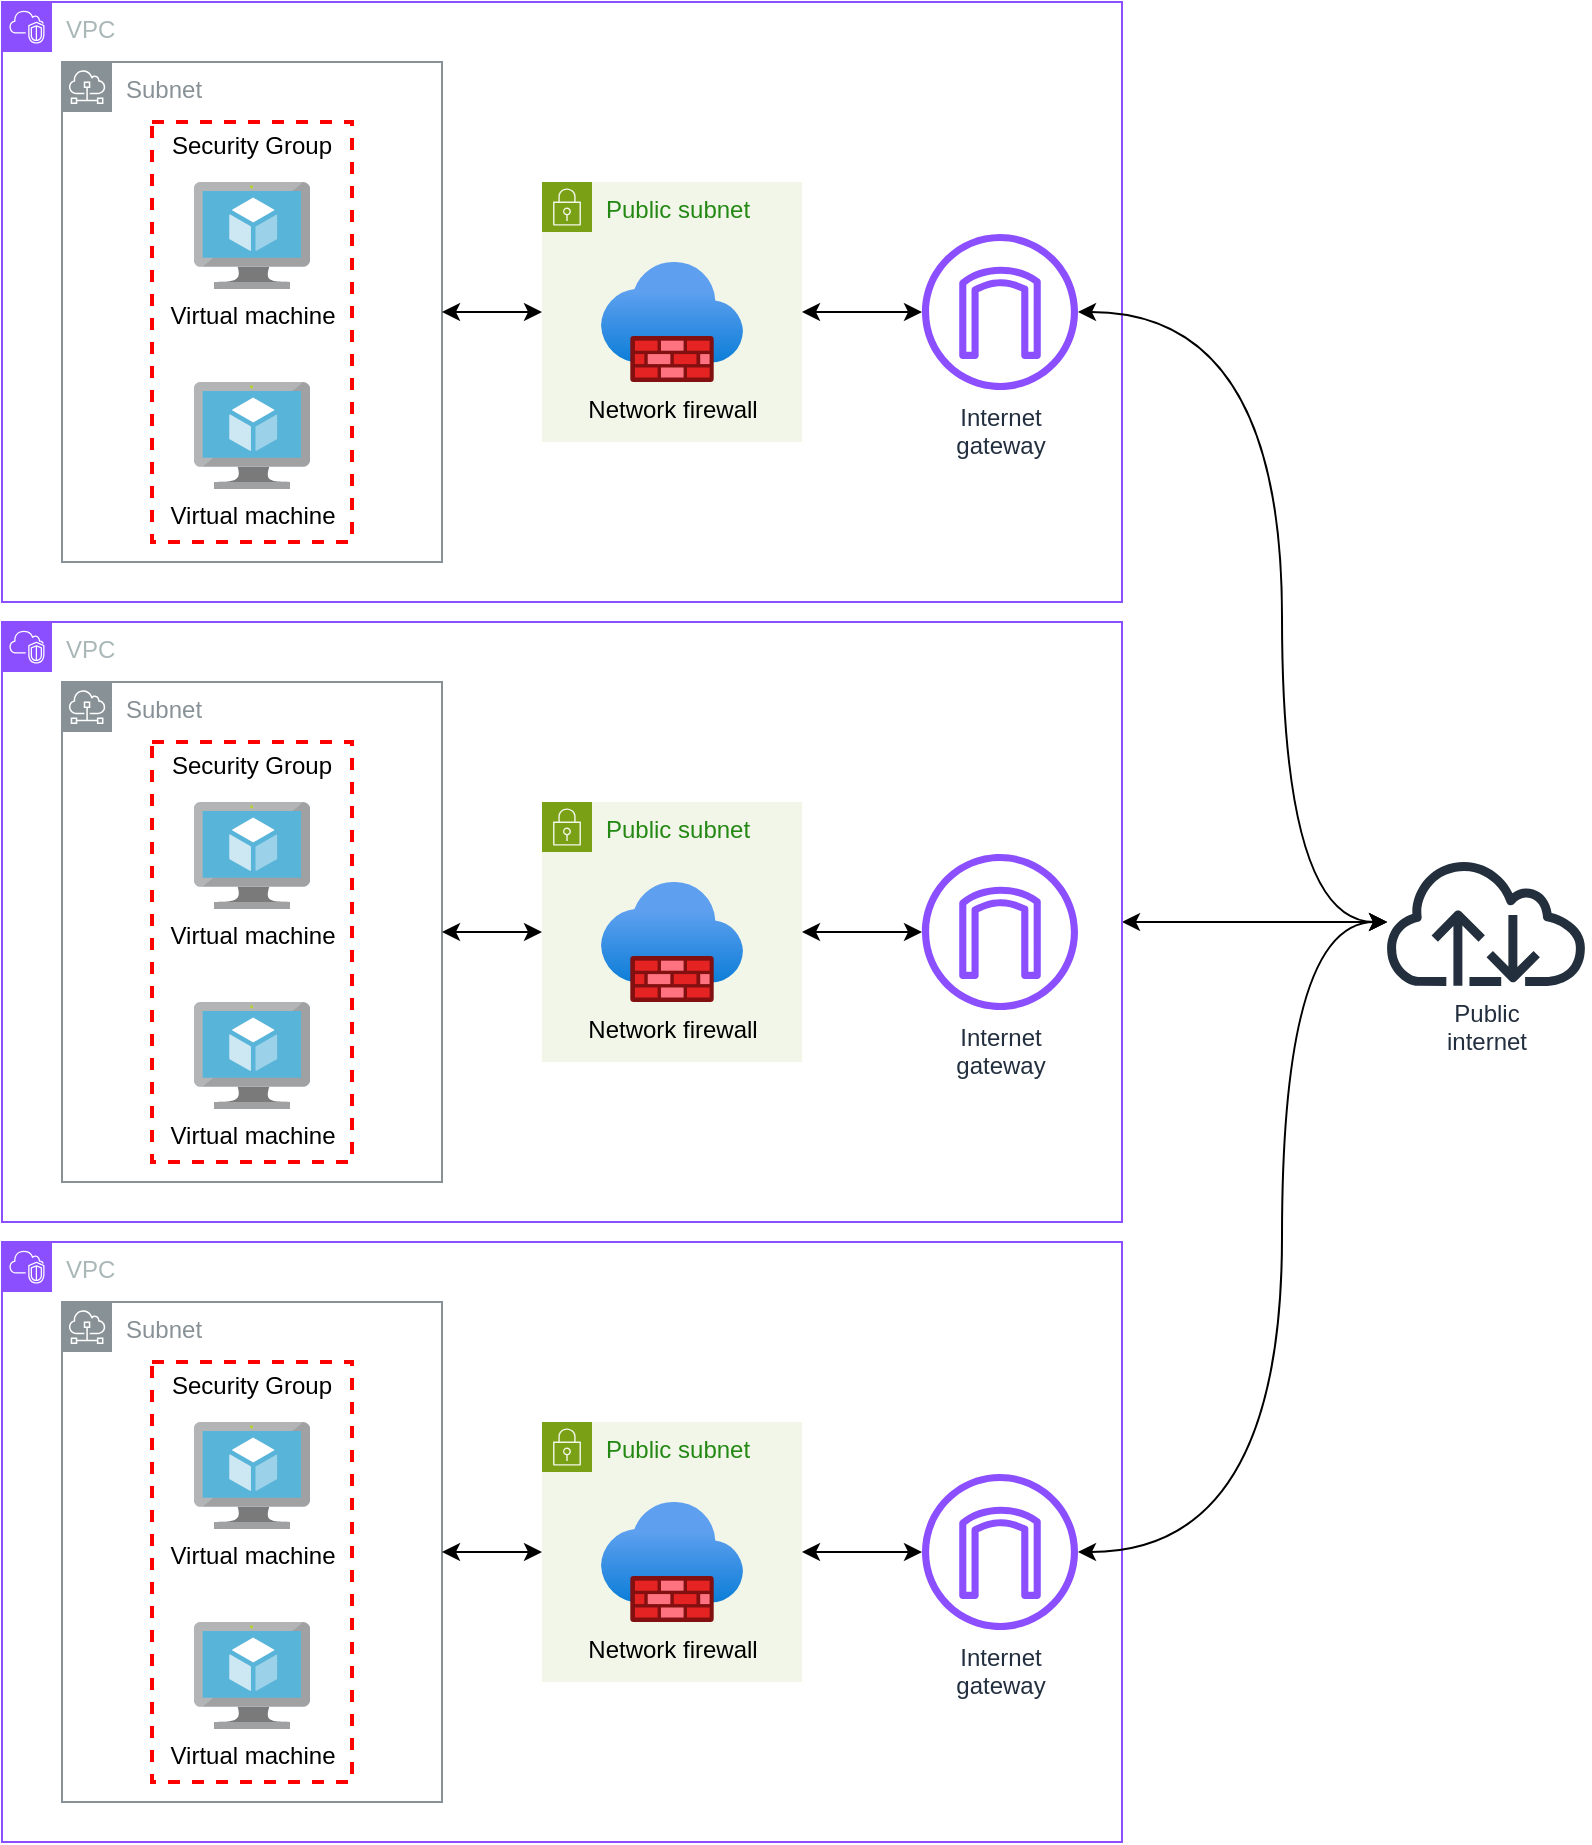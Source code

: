<mxfile version="26.1.1">
  <diagram name="Page-1" id="fFQ6WQgZWspTpNPEQZPx">
    <mxGraphModel dx="2206" dy="1152" grid="1" gridSize="10" guides="1" tooltips="1" connect="1" arrows="1" fold="1" page="1" pageScale="1" pageWidth="850" pageHeight="1100" math="0" shadow="0">
      <root>
        <mxCell id="0" />
        <mxCell id="1" parent="0" />
        <mxCell id="U5_Onp9Ch5R1h0iRhutX-220" value="&lt;div&gt;Public&lt;/div&gt;&lt;div&gt;internet&lt;/div&gt;" style="sketch=0;outlineConnect=0;fontColor=#232F3E;gradientColor=none;fillColor=#232F3D;strokeColor=none;dashed=0;verticalLabelPosition=bottom;verticalAlign=top;align=center;html=1;fontSize=12;fontStyle=0;aspect=fixed;pointerEvents=1;shape=mxgraph.aws4.internet;" vertex="1" parent="1">
          <mxGeometry x="730" y="448" width="104" height="64" as="geometry" />
        </mxCell>
        <mxCell id="U5_Onp9Ch5R1h0iRhutX-193" value="VPC" style="points=[[0,0],[0.25,0],[0.5,0],[0.75,0],[1,0],[1,0.25],[1,0.5],[1,0.75],[1,1],[0.75,1],[0.5,1],[0.25,1],[0,1],[0,0.75],[0,0.5],[0,0.25]];outlineConnect=0;gradientColor=none;html=1;whiteSpace=wrap;fontSize=12;fontStyle=0;container=1;pointerEvents=0;collapsible=0;recursiveResize=0;shape=mxgraph.aws4.group;grIcon=mxgraph.aws4.group_vpc2;strokeColor=#8C4FFF;fillColor=none;verticalAlign=top;align=left;spacingLeft=30;fontColor=#AAB7B8;dashed=0;" vertex="1" parent="1">
          <mxGeometry x="40" y="20" width="560" height="300" as="geometry" />
        </mxCell>
        <mxCell id="U5_Onp9Ch5R1h0iRhutX-224" value="Public subnet" style="points=[[0,0],[0.25,0],[0.5,0],[0.75,0],[1,0],[1,0.25],[1,0.5],[1,0.75],[1,1],[0.75,1],[0.5,1],[0.25,1],[0,1],[0,0.75],[0,0.5],[0,0.25]];outlineConnect=0;gradientColor=none;html=1;whiteSpace=wrap;fontSize=12;fontStyle=0;container=1;pointerEvents=0;collapsible=0;recursiveResize=0;shape=mxgraph.aws4.group;grIcon=mxgraph.aws4.group_security_group;grStroke=0;strokeColor=#7AA116;fillColor=#F2F6E8;verticalAlign=top;align=left;spacingLeft=30;fontColor=#248814;dashed=0;" vertex="1" parent="U5_Onp9Ch5R1h0iRhutX-193">
          <mxGeometry x="270" y="90" width="130" height="130" as="geometry" />
        </mxCell>
        <mxCell id="U5_Onp9Ch5R1h0iRhutX-201" value="&lt;span style=&quot;&quot;&gt;Network firewall&lt;/span&gt;" style="image;aspect=fixed;html=1;points=[];align=center;fontSize=12;image=img/lib/azure2/networking/Firewalls.svg;labelBackgroundColor=light-dark(#f2f6e8, #ededed);" vertex="1" parent="U5_Onp9Ch5R1h0iRhutX-224">
          <mxGeometry x="29.5" y="40" width="71" height="60" as="geometry" />
        </mxCell>
        <mxCell id="U5_Onp9Ch5R1h0iRhutX-197" value="Subnet" style="sketch=0;outlineConnect=0;gradientColor=none;html=1;whiteSpace=wrap;fontSize=12;fontStyle=0;shape=mxgraph.aws4.group;grIcon=mxgraph.aws4.group_subnet;strokeColor=#879196;fillColor=none;verticalAlign=top;align=left;spacingLeft=30;fontColor=#879196;dashed=0;" vertex="1" parent="U5_Onp9Ch5R1h0iRhutX-193">
          <mxGeometry x="30" y="30" width="190" height="250.0" as="geometry" />
        </mxCell>
        <mxCell id="U5_Onp9Ch5R1h0iRhutX-225" style="edgeStyle=orthogonalEdgeStyle;rounded=0;orthogonalLoop=1;jettySize=auto;html=1;startArrow=classic;startFill=1;" edge="1" parent="U5_Onp9Ch5R1h0iRhutX-193" source="U5_Onp9Ch5R1h0iRhutX-224" target="U5_Onp9Ch5R1h0iRhutX-197">
          <mxGeometry relative="1" as="geometry" />
        </mxCell>
        <mxCell id="U5_Onp9Ch5R1h0iRhutX-198" value="Security Group" style="fontStyle=0;verticalAlign=top;align=center;spacingTop=-2;fillColor=none;rounded=0;whiteSpace=wrap;html=1;strokeColor=#FF0000;strokeWidth=2;dashed=1;container=0;collapsible=0;expand=0;recursiveResize=0;" vertex="1" parent="U5_Onp9Ch5R1h0iRhutX-193">
          <mxGeometry x="75" y="60" width="100" height="210" as="geometry" />
        </mxCell>
        <mxCell id="U5_Onp9Ch5R1h0iRhutX-196" value="&lt;div&gt;Virtual machine&lt;/div&gt;" style="image;sketch=0;aspect=fixed;html=1;points=[];align=center;fontSize=12;image=img/lib/mscae/Virtual_Machine.svg;" vertex="1" parent="U5_Onp9Ch5R1h0iRhutX-193">
          <mxGeometry x="95.932" y="89.999" width="58.14" height="53.488" as="geometry" />
        </mxCell>
        <mxCell id="U5_Onp9Ch5R1h0iRhutX-195" value="&lt;div&gt;Virtual machine&lt;/div&gt;" style="image;sketch=0;aspect=fixed;html=1;points=[];align=center;fontSize=12;image=img/lib/mscae/Virtual_Machine.svg;" vertex="1" parent="U5_Onp9Ch5R1h0iRhutX-193">
          <mxGeometry x="95.932" y="189.998" width="58.14" height="53.488" as="geometry" />
        </mxCell>
        <mxCell id="U5_Onp9Ch5R1h0iRhutX-257" value="&lt;div&gt;Internet&lt;/div&gt;&lt;div&gt;gateway&lt;/div&gt;" style="sketch=0;outlineConnect=0;fontColor=#232F3E;gradientColor=none;fillColor=#8C4FFF;strokeColor=none;dashed=0;verticalLabelPosition=bottom;verticalAlign=top;align=center;html=1;fontSize=12;fontStyle=0;aspect=fixed;pointerEvents=1;shape=mxgraph.aws4.internet_gateway;" vertex="1" parent="U5_Onp9Ch5R1h0iRhutX-193">
          <mxGeometry x="460" y="116" width="78" height="78" as="geometry" />
        </mxCell>
        <mxCell id="U5_Onp9Ch5R1h0iRhutX-256" value="" style="edgeStyle=orthogonalEdgeStyle;rounded=0;orthogonalLoop=1;jettySize=auto;html=1;startArrow=classic;startFill=1;curved=1;" edge="1" parent="U5_Onp9Ch5R1h0iRhutX-193" source="U5_Onp9Ch5R1h0iRhutX-224" target="U5_Onp9Ch5R1h0iRhutX-257">
          <mxGeometry relative="1" as="geometry">
            <mxPoint x="125" y="460" as="sourcePoint" />
            <mxPoint x="395" y="660" as="targetPoint" />
            <Array as="points" />
          </mxGeometry>
        </mxCell>
        <mxCell id="U5_Onp9Ch5R1h0iRhutX-284" style="edgeStyle=orthogonalEdgeStyle;rounded=0;orthogonalLoop=1;jettySize=auto;html=1;curved=1;startArrow=classic;startFill=1;" edge="1" parent="1" source="U5_Onp9Ch5R1h0iRhutX-263" target="U5_Onp9Ch5R1h0iRhutX-220">
          <mxGeometry relative="1" as="geometry" />
        </mxCell>
        <mxCell id="U5_Onp9Ch5R1h0iRhutX-263" value="VPC" style="points=[[0,0],[0.25,0],[0.5,0],[0.75,0],[1,0],[1,0.25],[1,0.5],[1,0.75],[1,1],[0.75,1],[0.5,1],[0.25,1],[0,1],[0,0.75],[0,0.5],[0,0.25]];outlineConnect=0;gradientColor=none;html=1;whiteSpace=wrap;fontSize=12;fontStyle=0;container=1;pointerEvents=0;collapsible=0;recursiveResize=0;shape=mxgraph.aws4.group;grIcon=mxgraph.aws4.group_vpc2;strokeColor=#8C4FFF;fillColor=none;verticalAlign=top;align=left;spacingLeft=30;fontColor=#AAB7B8;dashed=0;" vertex="1" parent="1">
          <mxGeometry x="40" y="330" width="560" height="300" as="geometry" />
        </mxCell>
        <mxCell id="U5_Onp9Ch5R1h0iRhutX-264" value="Public subnet" style="points=[[0,0],[0.25,0],[0.5,0],[0.75,0],[1,0],[1,0.25],[1,0.5],[1,0.75],[1,1],[0.75,1],[0.5,1],[0.25,1],[0,1],[0,0.75],[0,0.5],[0,0.25]];outlineConnect=0;gradientColor=none;html=1;whiteSpace=wrap;fontSize=12;fontStyle=0;container=1;pointerEvents=0;collapsible=0;recursiveResize=0;shape=mxgraph.aws4.group;grIcon=mxgraph.aws4.group_security_group;grStroke=0;strokeColor=#7AA116;fillColor=#F2F6E8;verticalAlign=top;align=left;spacingLeft=30;fontColor=#248814;dashed=0;" vertex="1" parent="U5_Onp9Ch5R1h0iRhutX-263">
          <mxGeometry x="270" y="90" width="130" height="130" as="geometry" />
        </mxCell>
        <mxCell id="U5_Onp9Ch5R1h0iRhutX-265" value="&lt;span style=&quot;&quot;&gt;Network firewall&lt;/span&gt;" style="image;aspect=fixed;html=1;points=[];align=center;fontSize=12;image=img/lib/azure2/networking/Firewalls.svg;labelBackgroundColor=light-dark(#f2f6e8, #ededed);" vertex="1" parent="U5_Onp9Ch5R1h0iRhutX-264">
          <mxGeometry x="29.5" y="40" width="71" height="60" as="geometry" />
        </mxCell>
        <mxCell id="U5_Onp9Ch5R1h0iRhutX-266" value="Subnet" style="sketch=0;outlineConnect=0;gradientColor=none;html=1;whiteSpace=wrap;fontSize=12;fontStyle=0;shape=mxgraph.aws4.group;grIcon=mxgraph.aws4.group_subnet;strokeColor=#879196;fillColor=none;verticalAlign=top;align=left;spacingLeft=30;fontColor=#879196;dashed=0;" vertex="1" parent="U5_Onp9Ch5R1h0iRhutX-263">
          <mxGeometry x="30" y="30" width="190" height="250.0" as="geometry" />
        </mxCell>
        <mxCell id="U5_Onp9Ch5R1h0iRhutX-267" style="edgeStyle=orthogonalEdgeStyle;rounded=0;orthogonalLoop=1;jettySize=auto;html=1;startArrow=classic;startFill=1;" edge="1" parent="U5_Onp9Ch5R1h0iRhutX-263" source="U5_Onp9Ch5R1h0iRhutX-264" target="U5_Onp9Ch5R1h0iRhutX-266">
          <mxGeometry relative="1" as="geometry" />
        </mxCell>
        <mxCell id="U5_Onp9Ch5R1h0iRhutX-268" value="Security Group" style="fontStyle=0;verticalAlign=top;align=center;spacingTop=-2;fillColor=none;rounded=0;whiteSpace=wrap;html=1;strokeColor=#FF0000;strokeWidth=2;dashed=1;container=0;collapsible=0;expand=0;recursiveResize=0;" vertex="1" parent="U5_Onp9Ch5R1h0iRhutX-263">
          <mxGeometry x="75" y="60" width="100" height="210" as="geometry" />
        </mxCell>
        <mxCell id="U5_Onp9Ch5R1h0iRhutX-269" value="&lt;div&gt;Virtual machine&lt;/div&gt;" style="image;sketch=0;aspect=fixed;html=1;points=[];align=center;fontSize=12;image=img/lib/mscae/Virtual_Machine.svg;" vertex="1" parent="U5_Onp9Ch5R1h0iRhutX-263">
          <mxGeometry x="95.932" y="89.999" width="58.14" height="53.488" as="geometry" />
        </mxCell>
        <mxCell id="U5_Onp9Ch5R1h0iRhutX-270" value="&lt;div&gt;Virtual machine&lt;/div&gt;" style="image;sketch=0;aspect=fixed;html=1;points=[];align=center;fontSize=12;image=img/lib/mscae/Virtual_Machine.svg;" vertex="1" parent="U5_Onp9Ch5R1h0iRhutX-263">
          <mxGeometry x="95.932" y="189.998" width="58.14" height="53.488" as="geometry" />
        </mxCell>
        <mxCell id="U5_Onp9Ch5R1h0iRhutX-271" value="&lt;div&gt;Internet&lt;/div&gt;&lt;div&gt;gateway&lt;/div&gt;" style="sketch=0;outlineConnect=0;fontColor=#232F3E;gradientColor=none;fillColor=#8C4FFF;strokeColor=none;dashed=0;verticalLabelPosition=bottom;verticalAlign=top;align=center;html=1;fontSize=12;fontStyle=0;aspect=fixed;pointerEvents=1;shape=mxgraph.aws4.internet_gateway;" vertex="1" parent="U5_Onp9Ch5R1h0iRhutX-263">
          <mxGeometry x="460" y="116" width="78" height="78" as="geometry" />
        </mxCell>
        <mxCell id="U5_Onp9Ch5R1h0iRhutX-272" value="" style="edgeStyle=orthogonalEdgeStyle;rounded=0;orthogonalLoop=1;jettySize=auto;html=1;startArrow=classic;startFill=1;curved=1;" edge="1" parent="U5_Onp9Ch5R1h0iRhutX-263" source="U5_Onp9Ch5R1h0iRhutX-264" target="U5_Onp9Ch5R1h0iRhutX-271">
          <mxGeometry relative="1" as="geometry">
            <mxPoint x="125" y="460" as="sourcePoint" />
            <mxPoint x="395" y="660" as="targetPoint" />
            <Array as="points" />
          </mxGeometry>
        </mxCell>
        <mxCell id="U5_Onp9Ch5R1h0iRhutX-273" value="VPC" style="points=[[0,0],[0.25,0],[0.5,0],[0.75,0],[1,0],[1,0.25],[1,0.5],[1,0.75],[1,1],[0.75,1],[0.5,1],[0.25,1],[0,1],[0,0.75],[0,0.5],[0,0.25]];outlineConnect=0;gradientColor=none;html=1;whiteSpace=wrap;fontSize=12;fontStyle=0;container=1;pointerEvents=0;collapsible=0;recursiveResize=0;shape=mxgraph.aws4.group;grIcon=mxgraph.aws4.group_vpc2;strokeColor=#8C4FFF;fillColor=none;verticalAlign=top;align=left;spacingLeft=30;fontColor=#AAB7B8;dashed=0;" vertex="1" parent="1">
          <mxGeometry x="40" y="640" width="560" height="300" as="geometry" />
        </mxCell>
        <mxCell id="U5_Onp9Ch5R1h0iRhutX-274" value="Public subnet" style="points=[[0,0],[0.25,0],[0.5,0],[0.75,0],[1,0],[1,0.25],[1,0.5],[1,0.75],[1,1],[0.75,1],[0.5,1],[0.25,1],[0,1],[0,0.75],[0,0.5],[0,0.25]];outlineConnect=0;gradientColor=none;html=1;whiteSpace=wrap;fontSize=12;fontStyle=0;container=1;pointerEvents=0;collapsible=0;recursiveResize=0;shape=mxgraph.aws4.group;grIcon=mxgraph.aws4.group_security_group;grStroke=0;strokeColor=#7AA116;fillColor=#F2F6E8;verticalAlign=top;align=left;spacingLeft=30;fontColor=#248814;dashed=0;" vertex="1" parent="U5_Onp9Ch5R1h0iRhutX-273">
          <mxGeometry x="270" y="90" width="130" height="130" as="geometry" />
        </mxCell>
        <mxCell id="U5_Onp9Ch5R1h0iRhutX-275" value="&lt;span style=&quot;&quot;&gt;Network firewall&lt;/span&gt;" style="image;aspect=fixed;html=1;points=[];align=center;fontSize=12;image=img/lib/azure2/networking/Firewalls.svg;labelBackgroundColor=light-dark(#f2f6e8, #ededed);" vertex="1" parent="U5_Onp9Ch5R1h0iRhutX-274">
          <mxGeometry x="29.5" y="40" width="71" height="60" as="geometry" />
        </mxCell>
        <mxCell id="U5_Onp9Ch5R1h0iRhutX-276" value="Subnet" style="sketch=0;outlineConnect=0;gradientColor=none;html=1;whiteSpace=wrap;fontSize=12;fontStyle=0;shape=mxgraph.aws4.group;grIcon=mxgraph.aws4.group_subnet;strokeColor=#879196;fillColor=none;verticalAlign=top;align=left;spacingLeft=30;fontColor=#879196;dashed=0;" vertex="1" parent="U5_Onp9Ch5R1h0iRhutX-273">
          <mxGeometry x="30" y="30" width="190" height="250.0" as="geometry" />
        </mxCell>
        <mxCell id="U5_Onp9Ch5R1h0iRhutX-277" style="edgeStyle=orthogonalEdgeStyle;rounded=0;orthogonalLoop=1;jettySize=auto;html=1;startArrow=classic;startFill=1;" edge="1" parent="U5_Onp9Ch5R1h0iRhutX-273" source="U5_Onp9Ch5R1h0iRhutX-274" target="U5_Onp9Ch5R1h0iRhutX-276">
          <mxGeometry relative="1" as="geometry" />
        </mxCell>
        <mxCell id="U5_Onp9Ch5R1h0iRhutX-278" value="Security Group" style="fontStyle=0;verticalAlign=top;align=center;spacingTop=-2;fillColor=none;rounded=0;whiteSpace=wrap;html=1;strokeColor=#FF0000;strokeWidth=2;dashed=1;container=0;collapsible=0;expand=0;recursiveResize=0;" vertex="1" parent="U5_Onp9Ch5R1h0iRhutX-273">
          <mxGeometry x="75" y="60" width="100" height="210" as="geometry" />
        </mxCell>
        <mxCell id="U5_Onp9Ch5R1h0iRhutX-279" value="&lt;div&gt;Virtual machine&lt;/div&gt;" style="image;sketch=0;aspect=fixed;html=1;points=[];align=center;fontSize=12;image=img/lib/mscae/Virtual_Machine.svg;" vertex="1" parent="U5_Onp9Ch5R1h0iRhutX-273">
          <mxGeometry x="95.932" y="89.999" width="58.14" height="53.488" as="geometry" />
        </mxCell>
        <mxCell id="U5_Onp9Ch5R1h0iRhutX-280" value="&lt;div&gt;Virtual machine&lt;/div&gt;" style="image;sketch=0;aspect=fixed;html=1;points=[];align=center;fontSize=12;image=img/lib/mscae/Virtual_Machine.svg;" vertex="1" parent="U5_Onp9Ch5R1h0iRhutX-273">
          <mxGeometry x="95.932" y="189.998" width="58.14" height="53.488" as="geometry" />
        </mxCell>
        <mxCell id="U5_Onp9Ch5R1h0iRhutX-281" value="&lt;div&gt;Internet&lt;/div&gt;&lt;div&gt;gateway&lt;/div&gt;" style="sketch=0;outlineConnect=0;fontColor=#232F3E;gradientColor=none;fillColor=#8C4FFF;strokeColor=none;dashed=0;verticalLabelPosition=bottom;verticalAlign=top;align=center;html=1;fontSize=12;fontStyle=0;aspect=fixed;pointerEvents=1;shape=mxgraph.aws4.internet_gateway;" vertex="1" parent="U5_Onp9Ch5R1h0iRhutX-273">
          <mxGeometry x="460" y="116" width="78" height="78" as="geometry" />
        </mxCell>
        <mxCell id="U5_Onp9Ch5R1h0iRhutX-282" value="" style="edgeStyle=orthogonalEdgeStyle;rounded=0;orthogonalLoop=1;jettySize=auto;html=1;startArrow=classic;startFill=1;curved=1;" edge="1" parent="U5_Onp9Ch5R1h0iRhutX-273" source="U5_Onp9Ch5R1h0iRhutX-274" target="U5_Onp9Ch5R1h0iRhutX-281">
          <mxGeometry relative="1" as="geometry">
            <mxPoint x="125" y="460" as="sourcePoint" />
            <mxPoint x="395" y="660" as="targetPoint" />
            <Array as="points" />
          </mxGeometry>
        </mxCell>
        <mxCell id="U5_Onp9Ch5R1h0iRhutX-283" style="edgeStyle=orthogonalEdgeStyle;rounded=0;orthogonalLoop=1;jettySize=auto;html=1;curved=1;startArrow=classic;startFill=1;" edge="1" parent="1" source="U5_Onp9Ch5R1h0iRhutX-257" target="U5_Onp9Ch5R1h0iRhutX-220">
          <mxGeometry relative="1" as="geometry">
            <Array as="points">
              <mxPoint x="680" y="175" />
              <mxPoint x="680" y="480" />
            </Array>
          </mxGeometry>
        </mxCell>
        <mxCell id="U5_Onp9Ch5R1h0iRhutX-285" style="edgeStyle=orthogonalEdgeStyle;rounded=0;orthogonalLoop=1;jettySize=auto;html=1;curved=1;startArrow=classic;startFill=1;" edge="1" parent="1" source="U5_Onp9Ch5R1h0iRhutX-281" target="U5_Onp9Ch5R1h0iRhutX-220">
          <mxGeometry relative="1" as="geometry">
            <Array as="points">
              <mxPoint x="680" y="795" />
              <mxPoint x="680" y="480" />
            </Array>
          </mxGeometry>
        </mxCell>
      </root>
    </mxGraphModel>
  </diagram>
</mxfile>
